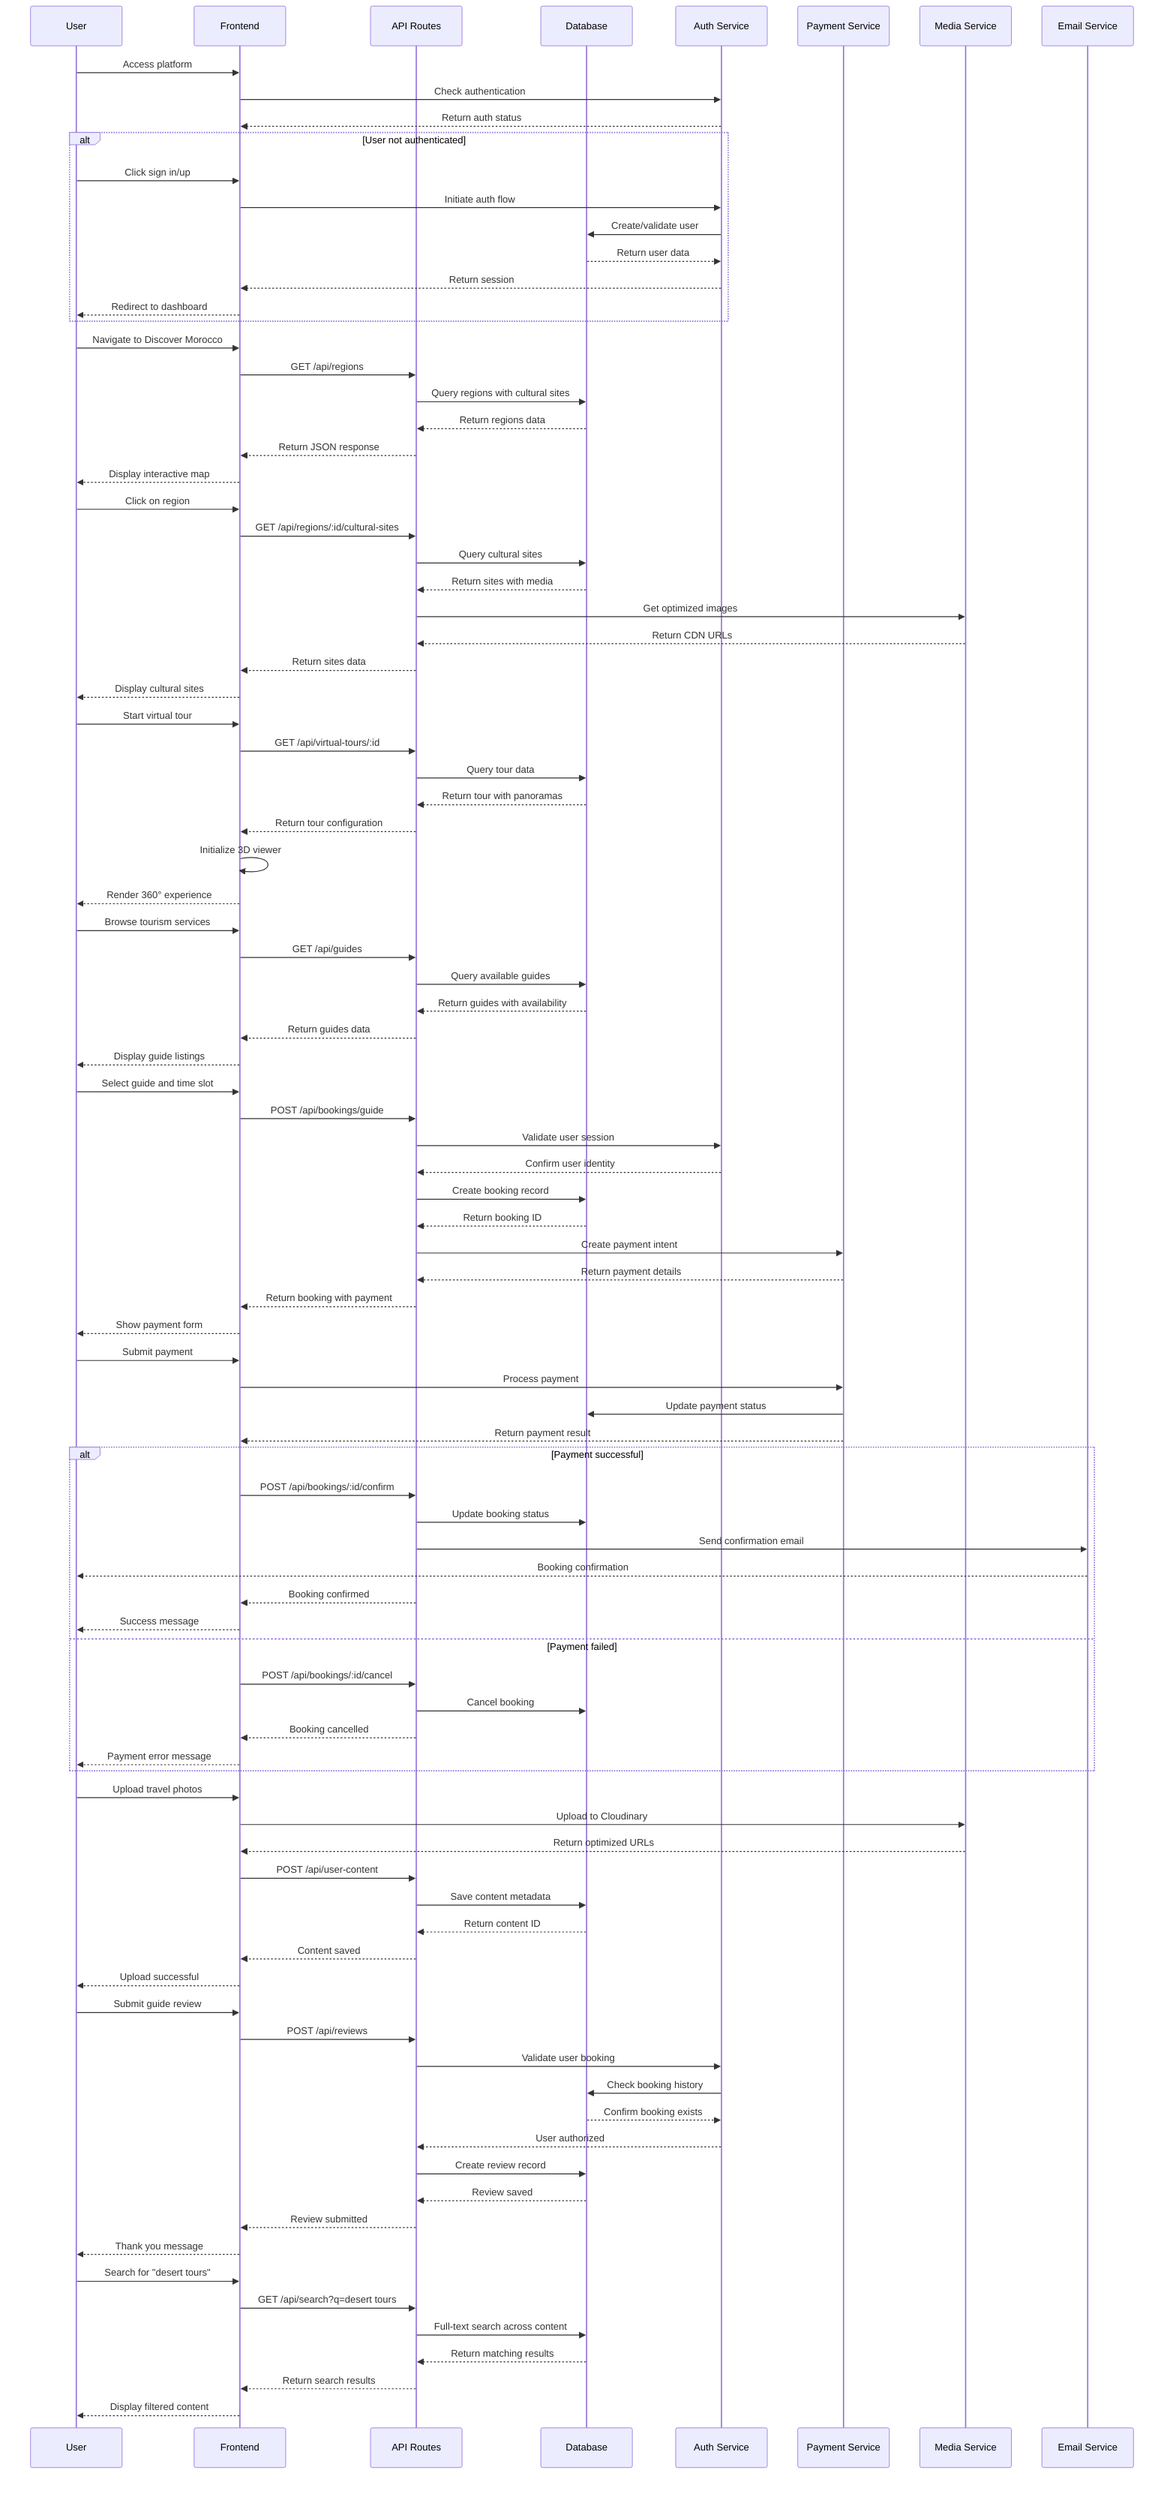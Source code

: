 sequenceDiagram
    participant U as User
    participant FE as Frontend
    participant API as API Routes
    participant DB as Database
    participant AUTH as Auth Service
    participant PAY as Payment Service
    participant MEDIA as Media Service
    participant EMAIL as Email Service

    %% User Registration & Authentication
    U->>FE: Access platform
    FE->>AUTH: Check authentication
    AUTH-->>FE: Return auth status
    
    alt User not authenticated
        U->>FE: Click sign in/up
        FE->>AUTH: Initiate auth flow
        AUTH->>DB: Create/validate user
        DB-->>AUTH: Return user data
        AUTH-->>FE: Return session
        FE-->>U: Redirect to dashboard
    end

    %% Browse Cultural Content
    U->>FE: Navigate to Discover Morocco
    FE->>API: GET /api/regions
    API->>DB: Query regions with cultural sites
    DB-->>API: Return regions data
    API-->>FE: Return JSON response
    FE-->>U: Display interactive map

    U->>FE: Click on region
    FE->>API: GET /api/regions/:id/cultural-sites
    API->>DB: Query cultural sites
    DB-->>API: Return sites with media
    API->>MEDIA: Get optimized images
    MEDIA-->>API: Return CDN URLs
    API-->>FE: Return sites data
    FE-->>U: Display cultural sites

    %% Virtual Tour Experience
    U->>FE: Start virtual tour
    FE->>API: GET /api/virtual-tours/:id
    API->>DB: Query tour data
    DB-->>API: Return tour with panoramas
    API-->>FE: Return tour configuration
    FE->>FE: Initialize 3D viewer
    FE-->>U: Render 360° experience

    %% Guide Booking Flow
    U->>FE: Browse tourism services
    FE->>API: GET /api/guides
    API->>DB: Query available guides
    DB-->>API: Return guides with availability
    API-->>FE: Return guides data
    FE-->>U: Display guide listings

    U->>FE: Select guide and time slot
    FE->>API: POST /api/bookings/guide
    API->>AUTH: Validate user session
    AUTH-->>API: Confirm user identity
    API->>DB: Create booking record
    DB-->>API: Return booking ID
    
    API->>PAY: Create payment intent
    PAY-->>API: Return payment details
    API-->>FE: Return booking with payment
    FE-->>U: Show payment form

    U->>FE: Submit payment
    FE->>PAY: Process payment
    PAY->>DB: Update payment status
    PAY-->>FE: Return payment result
    
    alt Payment successful
        FE->>API: POST /api/bookings/:id/confirm
        API->>DB: Update booking status
        API->>EMAIL: Send confirmation email
        EMAIL-->>U: Booking confirmation
        API-->>FE: Booking confirmed
        FE-->>U: Success message
    else Payment failed
        FE->>API: POST /api/bookings/:id/cancel
        API->>DB: Cancel booking
        API-->>FE: Booking cancelled
        FE-->>U: Payment error message
    end

    %% Content Management
    U->>FE: Upload travel photos
    FE->>MEDIA: Upload to Cloudinary
    MEDIA-->>FE: Return optimized URLs
    FE->>API: POST /api/user-content
    API->>DB: Save content metadata
    DB-->>API: Return content ID
    API-->>FE: Content saved
    FE-->>U: Upload successful

    %% Review System
    U->>FE: Submit guide review
    FE->>API: POST /api/reviews
    API->>AUTH: Validate user booking
    AUTH->>DB: Check booking history
    DB-->>AUTH: Confirm booking exists
    AUTH-->>API: User authorized
    API->>DB: Create review record
    DB-->>API: Review saved
    API-->>FE: Review submitted
    FE-->>U: Thank you message

    %% Search and Discovery
    U->>FE: Search for "desert tours"
    FE->>API: GET /api/search?q=desert tours
    API->>DB: Full-text search across content
    DB-->>API: Return matching results
    API-->>FE: Return search results
    FE-->>U: Display filtered content